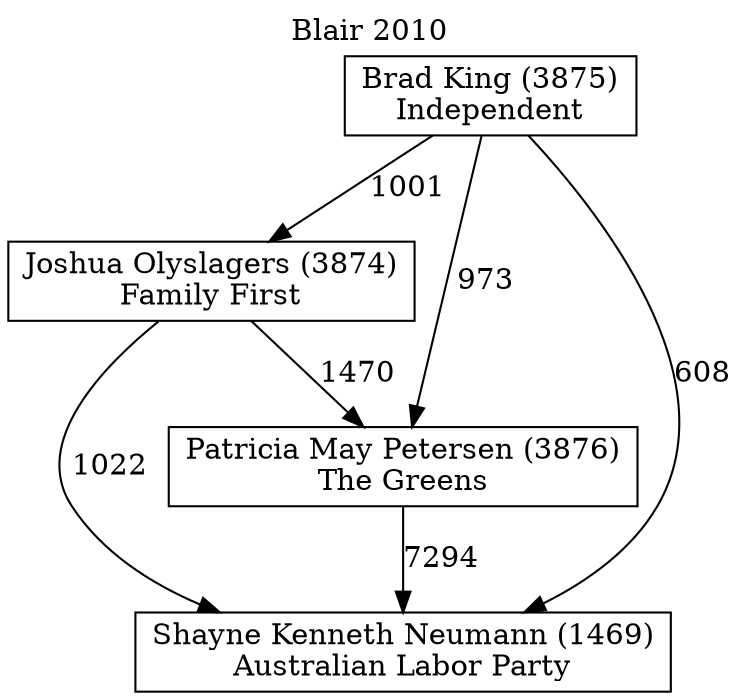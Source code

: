 // House preference flow
digraph "Shayne Kenneth Neumann (1469)_Blair_2010" {
	graph [label="Blair 2010" labelloc=t mclimit=10]
	node [shape=box]
	"Brad King (3875)" [label="Brad King (3875)
Independent"]
	"Joshua Olyslagers (3874)" [label="Joshua Olyslagers (3874)
Family First"]
	"Patricia May Petersen (3876)" [label="Patricia May Petersen (3876)
The Greens"]
	"Shayne Kenneth Neumann (1469)" [label="Shayne Kenneth Neumann (1469)
Australian Labor Party"]
	"Brad King (3875)" -> "Joshua Olyslagers (3874)" [label=1001]
	"Brad King (3875)" -> "Patricia May Petersen (3876)" [label=973]
	"Brad King (3875)" -> "Shayne Kenneth Neumann (1469)" [label=608]
	"Joshua Olyslagers (3874)" -> "Patricia May Petersen (3876)" [label=1470]
	"Joshua Olyslagers (3874)" -> "Shayne Kenneth Neumann (1469)" [label=1022]
	"Patricia May Petersen (3876)" -> "Shayne Kenneth Neumann (1469)" [label=7294]
}
